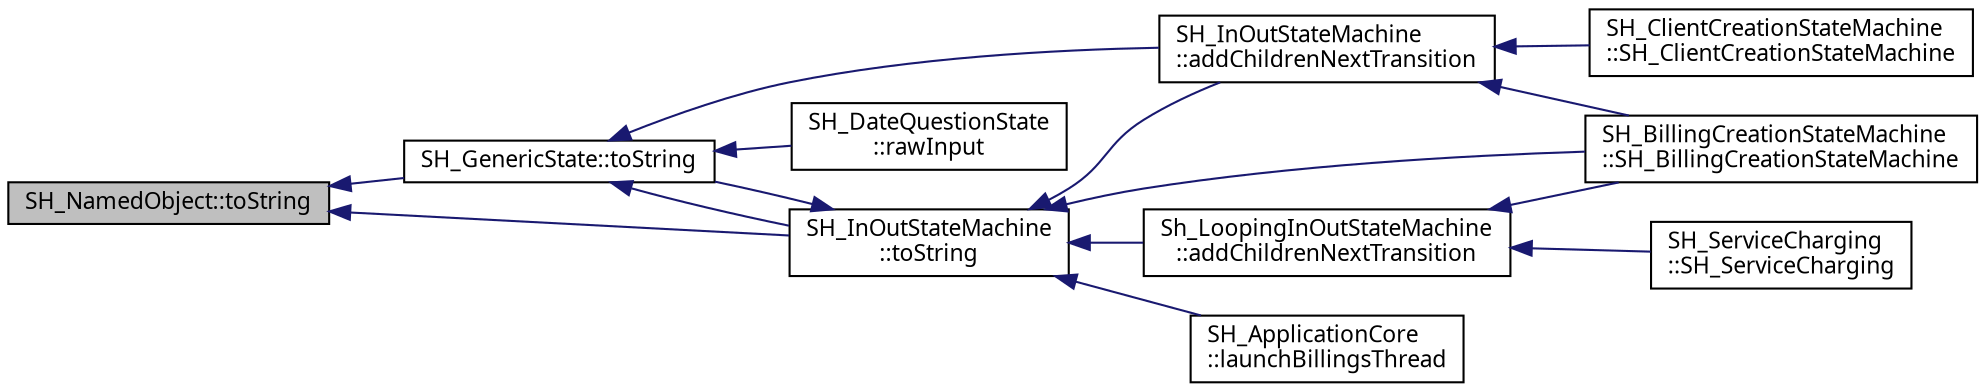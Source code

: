 digraph "SH_NamedObject::toString"
{
 // INTERACTIVE_SVG=YES
  bgcolor="transparent";
  edge [fontname="Verdana",fontsize="11",labelfontname="Verdana",labelfontsize="11"];
  node [fontname="Verdana",fontsize="11",shape=record];
  rankdir="LR";
  Node1 [label="SH_NamedObject::toString",height=0.2,width=0.4,color="black", fillcolor="grey75", style="filled" fontcolor="black"];
  Node1 -> Node2 [dir="back",color="midnightblue",fontsize="11",style="solid"];
  Node2 [label="SH_GenericState::toString",height=0.2,width=0.4,color="black",URL="$classSH__GenericState.html#a5480c5ee725fd801d8f6292cd4c803b8"];
  Node2 -> Node3 [dir="back",color="midnightblue",fontsize="11",style="solid"];
  Node3 [label="SH_InOutStateMachine\l::addChildrenNextTransition",height=0.2,width=0.4,color="black",URL="$classSH__InOutStateMachine.html#a689e5513ef6ef3fc1598efacd413372e"];
  Node3 -> Node4 [dir="back",color="midnightblue",fontsize="11",style="solid"];
  Node4 [label="SH_BillingCreationStateMachine\l::SH_BillingCreationStateMachine",height=0.2,width=0.4,color="black",URL="$classSH__BillingCreationStateMachine.html#ad62b77fa4aeafe200056ff3974562f83",tooltip="SH_BillingCreationStateMachine. "];
  Node3 -> Node5 [dir="back",color="midnightblue",fontsize="11",style="solid"];
  Node5 [label="SH_ClientCreationStateMachine\l::SH_ClientCreationStateMachine",height=0.2,width=0.4,color="black",URL="$classSH__ClientCreationStateMachine.html#a0b406b0f404c0fd33bf35be8ce0cc811"];
  Node2 -> Node6 [dir="back",color="midnightblue",fontsize="11",style="solid"];
  Node6 [label="SH_DateQuestionState\l::rawInput",height=0.2,width=0.4,color="black",URL="$classSH__DateQuestionState.html#ac72e5b6b416614631032ff643d3c180e"];
  Node2 -> Node7 [dir="back",color="midnightblue",fontsize="11",style="solid"];
  Node7 [label="SH_InOutStateMachine\l::toString",height=0.2,width=0.4,color="black",URL="$classSH__InOutStateMachine.html#a60ecd7de03d948e2d1e9cbedb5c3e5fa"];
  Node7 -> Node8 [dir="back",color="midnightblue",fontsize="11",style="solid"];
  Node8 [label="Sh_LoopingInOutStateMachine\l::addChildrenNextTransition",height=0.2,width=0.4,color="black",URL="$classSh__LoopingInOutStateMachine.html#acfd8d0711c793b13c759f6c50be6a315"];
  Node8 -> Node4 [dir="back",color="midnightblue",fontsize="11",style="solid"];
  Node8 -> Node9 [dir="back",color="midnightblue",fontsize="11",style="solid"];
  Node9 [label="SH_ServiceCharging\l::SH_ServiceCharging",height=0.2,width=0.4,color="black",URL="$classSH__ServiceCharging.html#afa5273d046049b1c2b020a6a19a8290b",tooltip="SH_ServiceCharging. "];
  Node7 -> Node3 [dir="back",color="midnightblue",fontsize="11",style="solid"];
  Node7 -> Node10 [dir="back",color="midnightblue",fontsize="11",style="solid"];
  Node10 [label="SH_ApplicationCore\l::launchBillingsThread",height=0.2,width=0.4,color="black",URL="$classSH__ApplicationCore.html#a30738281acefd721fe9d06db46dcf123"];
  Node7 -> Node4 [dir="back",color="midnightblue",fontsize="11",style="solid"];
  Node7 -> Node2 [dir="back",color="midnightblue",fontsize="11",style="solid"];
  Node1 -> Node7 [dir="back",color="midnightblue",fontsize="11",style="solid"];
}
